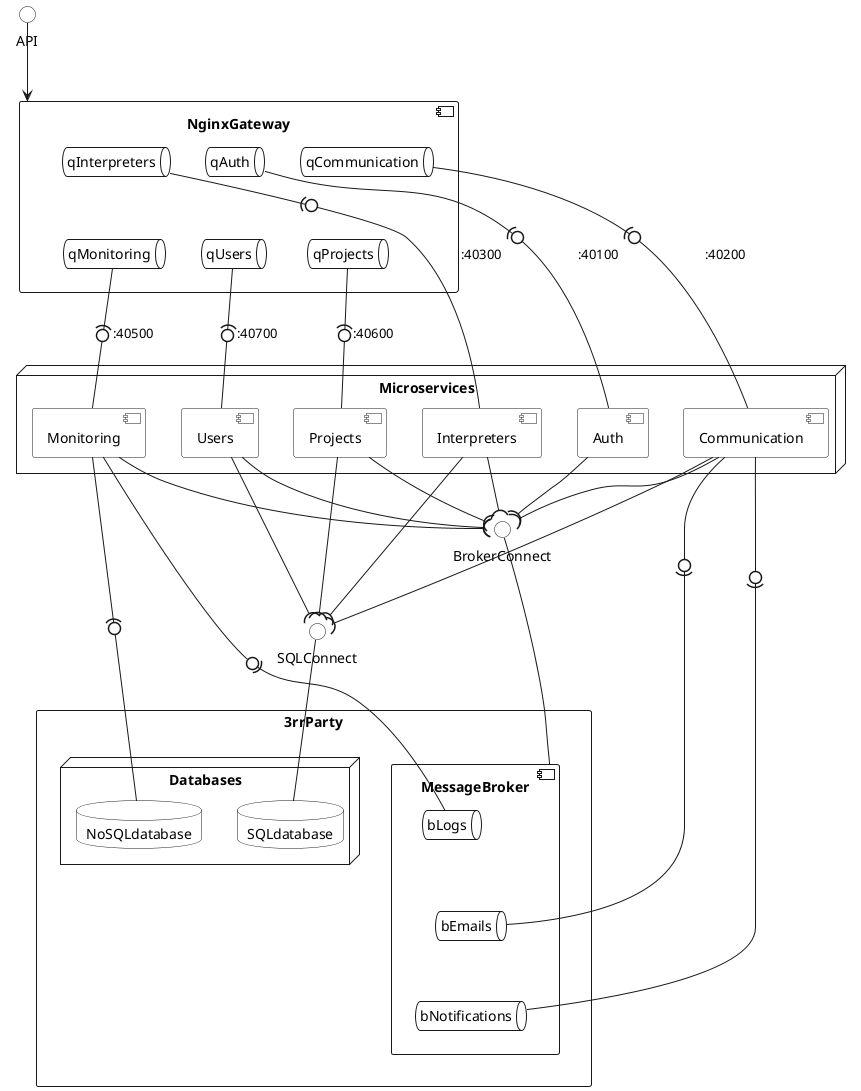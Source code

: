 
@startuml
<style>
queue {
   LineThickness: 1
   BackGroundColor: white
}
interface {
   BackGroundColor: white
}
component {
   BackGroundColor: white
}
database {
   BackGroundColor: white
}
</style>

top to bottom direction
'left to right direction
interface API
API -down-> NginxGateway
component NginxGateway {
   queue qAuth
   queue qCommunication
   queue qInterpreters
   queue qProjects
   queue qMonitoring
   queue qUsers

   qAuth -[hidden]- qUsers
   qCommunication -[hidden]- qProjects
   qInterpreters -[hidden]- qMonitoring
}

node Microservices {
   component Auth
   component Monitoring
   component Communication
   component Interpreters
   component Projects
   component Users

'   Users -[hidden]- Auth
}


' queue ->
qAuth -(0- Auth : :40100
qCommunication -(0- Communication : :40200
qInterpreters -(0- Interpreters : :40300
qProjects -(0- Projects : :40600
qMonitoring -(0- Monitoring : :40500
qUsers -(0- Users : :40700

interface BrokerConnect
interface SQLConnect

rectangle 3rrParty {
BrokerConnect - MessageBroker

   component MessageBroker {
      queue bNotifications
      queue bEmails
      queue bLogs
      bEmails -[hidden]- bNotifications
      bLogs -[hidden]- bEmails
   }
    node Databases {
         database SQLdatabase
         database NoSQLdatabase
      }
}
SQLConnect -- SQLdatabase

Users ---( SQLConnect
Communication ---( SQLConnect
Interpreters ---( SQLConnect
Projects ---( SQLConnect
Monitoring -(0- NoSQLdatabase

Auth --( BrokerConnect
Interpreters --( BrokerConnect
Communication --( BrokerConnect
Projects --( BrokerConnect
Monitoring --( BrokerConnect
Users --( BrokerConnect

Communication -0)- bEmails
Communication -0)- bNotifications
Monitoring -0)- bLogs
@enduml
